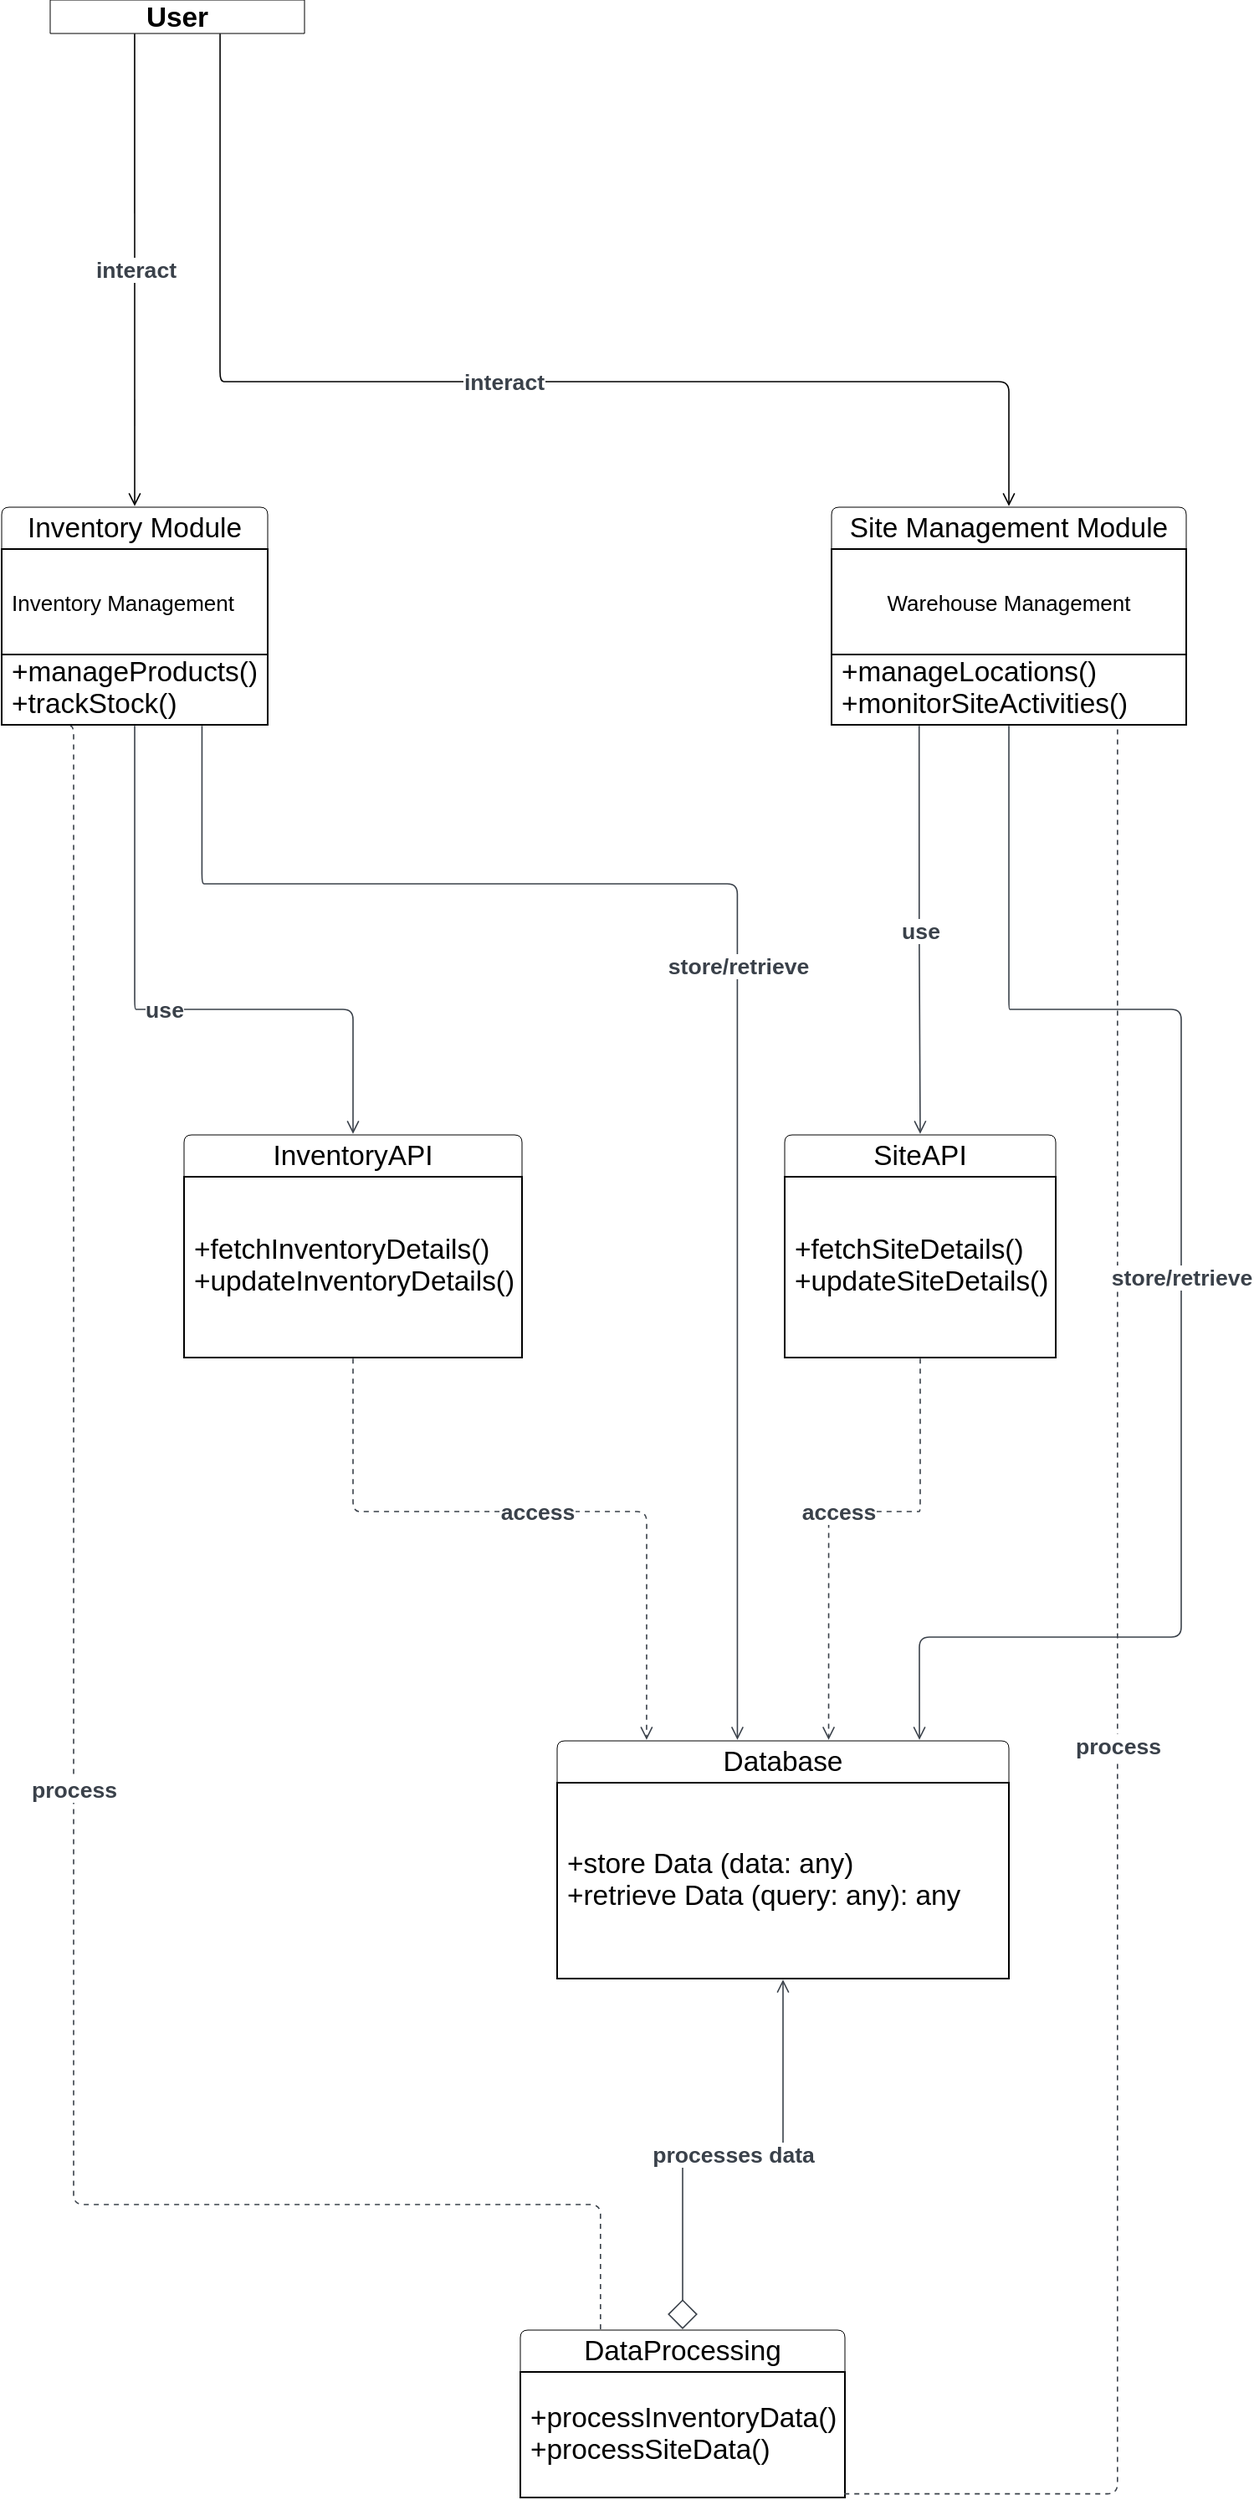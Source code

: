 <mxfile version="26.0.6">
  <diagram name="Page-1" id="_Mx9L74P1TqhOMbyEyTF">
    <mxGraphModel dx="1906" dy="1653" grid="1" gridSize="10" guides="1" tooltips="1" connect="1" arrows="1" fold="1" page="1" pageScale="1" pageWidth="850" pageHeight="1100" background="none" math="0" shadow="0">
      <root>
        <mxCell id="0" />
        <mxCell id="1" parent="0" />
        <mxCell id="BrvUMdT3Bba3vBlwz_pk-45" value="&lt;b&gt;User&lt;/b&gt;" style="html=1;overflow=block;blockSpacing=1;swimlane;childLayout=stackLayout;horizontal=1;horizontalStack=0;resizeParent=1;resizeParentMax=0;resizeLast=0;collapsible=0;fontStyle=0;marginBottom=0;swimlaneFillColor=none;startSize=25;whiteSpace=wrap;fontSize=16.7;spacing=0;rounded=1;absoluteArcSize=1;arcSize=9;strokeWidth=NaN;labelBackgroundColor=none;verticalAlign=middle;strokeColor=default;" vertex="1" parent="1">
          <mxGeometry x="-591" y="-1020" width="152" height="20" as="geometry" />
        </mxCell>
        <mxCell id="BrvUMdT3Bba3vBlwz_pk-49" value="Inventory Module" style="html=1;overflow=block;blockSpacing=1;swimlane;childLayout=stackLayout;horizontal=1;horizontalStack=0;resizeParent=1;resizeParentMax=0;resizeLast=0;collapsible=0;fontStyle=0;marginBottom=0;swimlaneFillColor=#unset;startSize=25;whiteSpace=wrap;fontSize=16.7;spacing=0;rounded=1;absoluteArcSize=1;arcSize=9;strokeWidth=NaN;" vertex="1" parent="1">
          <mxGeometry x="-620" y="-717" width="159" height="130" as="geometry" />
        </mxCell>
        <mxCell id="BrvUMdT3Bba3vBlwz_pk-50" value="Inventory Management" style="part=1;html=1;resizeHeight=0;verticalAlign=middle;spacingLeft=4;spacingRight=4;overflow=hidden;rotatable=0;points=[[0,0.5],[1,0.5]];portConstraint=eastwest;swimlaneFillColor=#unset;whiteSpace=wrap;fontSize=13;align=left;" vertex="1" parent="BrvUMdT3Bba3vBlwz_pk-49">
          <mxGeometry y="25" width="159" height="63" as="geometry" />
        </mxCell>
        <mxCell id="BrvUMdT3Bba3vBlwz_pk-52" value="&lt;div style=&quot;display: flex; justify-content: flex-start; text-align: left; align-items: baseline; font-size: 0; line-height: 1.25;margin-top: -2px;&quot;&gt;&lt;span&gt;&lt;span style=&quot;font-size:16.7px;&quot;&gt;+manageProducts()&#xa;&lt;/span&gt;&lt;/span&gt;&lt;/div&gt;&lt;div style=&quot;display: flex; justify-content: flex-start; text-align: left; align-items: baseline; font-size: 0; line-height: 1.25;margin-top: -2px;&quot;&gt;&lt;span&gt;&lt;span style=&quot;font-size:16.7px;&quot;&gt;+trackStock()&lt;/span&gt;&lt;/span&gt;&lt;/div&gt;" style="part=1;html=1;resizeHeight=0;verticalAlign=middle;spacingLeft=4;spacingRight=4;overflow=hidden;rotatable=0;points=[[0,0.5],[1,0.5]];portConstraint=eastwest;swimlaneFillColor=#unset;whiteSpace=wrap;fontSize=16.7;align=left;" vertex="1" parent="BrvUMdT3Bba3vBlwz_pk-49">
          <mxGeometry y="88" width="159" height="42" as="geometry" />
        </mxCell>
        <mxCell id="BrvUMdT3Bba3vBlwz_pk-53" value="Site Management Module" style="html=1;overflow=block;blockSpacing=1;swimlane;childLayout=stackLayout;horizontal=1;horizontalStack=0;resizeParent=1;resizeParentMax=0;resizeLast=0;collapsible=0;fontStyle=0;marginBottom=0;swimlaneFillColor=#unset;startSize=25;whiteSpace=wrap;fontSize=16.7;spacing=0;rounded=1;absoluteArcSize=1;arcSize=9;strokeWidth=NaN;" vertex="1" parent="1">
          <mxGeometry x="-124" y="-717" width="212" height="130" as="geometry" />
        </mxCell>
        <mxCell id="BrvUMdT3Bba3vBlwz_pk-54" value="Warehouse Management" style="part=1;html=1;resizeHeight=0;verticalAlign=middle;spacingLeft=4;spacingRight=4;overflow=hidden;rotatable=0;points=[[0,0.5],[1,0.5]];portConstraint=eastwest;swimlaneFillColor=#unset;whiteSpace=wrap;fontSize=13;align=center;" vertex="1" parent="BrvUMdT3Bba3vBlwz_pk-53">
          <mxGeometry y="25" width="212" height="63" as="geometry" />
        </mxCell>
        <mxCell id="BrvUMdT3Bba3vBlwz_pk-56" value="&lt;div style=&quot;display: flex; justify-content: flex-start; text-align: left; align-items: baseline; font-size: 0; line-height: 1.25;margin-top: -2px;&quot;&gt;&lt;span&gt;&lt;span style=&quot;font-size:16.7px;&quot;&gt;+manageLocations()&#xa;&lt;/span&gt;&lt;/span&gt;&lt;/div&gt;&lt;div style=&quot;display: flex; justify-content: flex-start; text-align: left; align-items: baseline; font-size: 0; line-height: 1.25;margin-top: -2px;&quot;&gt;&lt;span&gt;&lt;span style=&quot;font-size:16.7px;&quot;&gt;+monitorSiteActivities()&lt;/span&gt;&lt;/span&gt;&lt;/div&gt;" style="part=1;html=1;resizeHeight=0;verticalAlign=middle;spacingLeft=4;spacingRight=4;overflow=hidden;rotatable=0;points=[[0,0.5],[1,0.5]];portConstraint=eastwest;swimlaneFillColor=#unset;whiteSpace=wrap;fontSize=16.7;align=left;" vertex="1" parent="BrvUMdT3Bba3vBlwz_pk-53">
          <mxGeometry y="88" width="212" height="42" as="geometry" />
        </mxCell>
        <mxCell id="BrvUMdT3Bba3vBlwz_pk-57" value="&lt;font style=&quot;color: rgb(0, 0, 0);&quot;&gt;Database&lt;/font&gt;" style="html=1;overflow=block;blockSpacing=1;swimlane;childLayout=stackLayout;horizontal=1;horizontalStack=0;resizeParent=1;resizeParentMax=0;resizeLast=0;collapsible=0;fontStyle=0;marginBottom=0;swimlaneFillColor=#unset;startSize=25;whiteSpace=wrap;fontSize=16.7;spacing=0;rounded=1;absoluteArcSize=1;arcSize=9;strokeWidth=NaN;" vertex="1" parent="1">
          <mxGeometry x="-288" y="20" width="270" height="142" as="geometry" />
        </mxCell>
        <mxCell id="BrvUMdT3Bba3vBlwz_pk-60" value="&lt;div style=&quot;display: flex; justify-content: flex-start; text-align: left; align-items: baseline; font-size: 0; line-height: 1.25;margin-top: -2px;&quot;&gt;&lt;span&gt;&lt;span style=&quot;font-size:16.7px;&quot;&gt;+store Data (data: any)&lt;br&gt;&lt;/span&gt;&lt;/span&gt;&lt;/div&gt;&lt;div style=&quot;display: flex; justify-content: flex-start; text-align: left; align-items: baseline; font-size: 0; line-height: 1.25;margin-top: -2px;&quot;&gt;&lt;span&gt;&lt;span style=&quot;font-size:16.7px;&quot;&gt;+retrieve Data (query: any): any&lt;/span&gt;&lt;/span&gt;&lt;/div&gt;" style="part=1;html=1;resizeHeight=0;verticalAlign=middle;spacingLeft=4;spacingRight=4;overflow=hidden;rotatable=0;points=[[0,0.5],[1,0.5]];portConstraint=eastwest;swimlaneFillColor=#unset;whiteSpace=wrap;fontSize=16.7;align=left;" vertex="1" parent="BrvUMdT3Bba3vBlwz_pk-57">
          <mxGeometry y="25" width="270" height="117" as="geometry" />
        </mxCell>
        <mxCell id="BrvUMdT3Bba3vBlwz_pk-61" value="DataProcessing" style="html=1;overflow=block;blockSpacing=1;swimlane;childLayout=stackLayout;horizontal=1;horizontalStack=0;resizeParent=1;resizeParentMax=0;resizeLast=0;collapsible=0;fontStyle=0;marginBottom=0;swimlaneFillColor=#unset;startSize=25;whiteSpace=wrap;fontSize=16.7;spacing=0;rounded=1;absoluteArcSize=1;arcSize=9;strokeWidth=NaN;" vertex="1" parent="1">
          <mxGeometry x="-310" y="372" width="194" height="100" as="geometry" />
        </mxCell>
        <mxCell id="BrvUMdT3Bba3vBlwz_pk-64" value="&lt;div style=&quot;display: flex; justify-content: flex-start; text-align: left; align-items: baseline; font-size: 0; line-height: 1.25;margin-top: -2px;&quot;&gt;&lt;span&gt;&lt;span style=&quot;font-size:16.7px;&quot;&gt;+processInventoryData()&#xa;&lt;/span&gt;&lt;/span&gt;&lt;/div&gt;&lt;div style=&quot;display: flex; justify-content: flex-start; text-align: left; align-items: baseline; font-size: 0; line-height: 1.25;margin-top: -2px;&quot;&gt;&lt;span&gt;&lt;span style=&quot;font-size:16.7px;&quot;&gt;+processSiteData()&lt;/span&gt;&lt;/span&gt;&lt;/div&gt;" style="part=1;html=1;resizeHeight=0;verticalAlign=middle;spacingLeft=4;spacingRight=4;overflow=hidden;rotatable=0;points=[[0,0.5],[1,0.5]];portConstraint=eastwest;swimlaneFillColor=#unset;whiteSpace=wrap;fontSize=16.7;align=left;" vertex="1" parent="BrvUMdT3Bba3vBlwz_pk-61">
          <mxGeometry y="25" width="194" height="75" as="geometry" />
        </mxCell>
        <mxCell id="BrvUMdT3Bba3vBlwz_pk-91" value="" style="html=1;jettySize=18;whiteSpace=wrap;fontSize=13;strokeColor=#3a414a;strokeOpacity=100;dashed=1;fixDash=1;strokeWidth=0.8;rounded=1;arcSize=12;edgeStyle=orthogonalEdgeStyle;startArrow=none;endArrow=none;entryX=0.811;entryY=0.999;entryPerimeter=0;lucidId=7zeLjfz~3mZK;fontColor=light-dark(#ffffff, #ededed);entryDx=0;entryDy=0;exitX=0.998;exitY=0.971;exitDx=0;exitDy=0;exitPerimeter=0;" edge="1" parent="BrvUMdT3Bba3vBlwz_pk-61" source="BrvUMdT3Bba3vBlwz_pk-64">
          <mxGeometry width="100" height="100" relative="1" as="geometry">
            <Array as="points">
              <mxPoint x="357" y="98" />
            </Array>
            <mxPoint x="200" y="98" as="sourcePoint" />
            <mxPoint x="356.932" y="-959.002" as="targetPoint" />
          </mxGeometry>
        </mxCell>
        <mxCell id="BrvUMdT3Bba3vBlwz_pk-92" value="process" style="text;html=1;resizable=0;labelBackgroundColor=default;align=center;verticalAlign=middle;fontStyle=1;fontColor=#3a414a;fontSize=13.3;" vertex="1" parent="BrvUMdT3Bba3vBlwz_pk-91">
          <mxGeometry relative="1" as="geometry" />
        </mxCell>
        <mxCell id="BrvUMdT3Bba3vBlwz_pk-65" value="InventoryAPI" style="html=1;overflow=block;blockSpacing=1;swimlane;childLayout=stackLayout;horizontal=1;horizontalStack=0;resizeParent=1;resizeParentMax=0;resizeLast=0;collapsible=0;fontStyle=0;marginBottom=0;swimlaneFillColor=#unset;startSize=25;whiteSpace=wrap;fontSize=16.7;spacing=0;rounded=1;absoluteArcSize=1;arcSize=9;strokeWidth=NaN;" vertex="1" parent="1">
          <mxGeometry x="-511" y="-342" width="202" height="133" as="geometry" />
        </mxCell>
        <mxCell id="BrvUMdT3Bba3vBlwz_pk-68" value="&lt;div style=&quot;display: flex; justify-content: flex-start; text-align: left; align-items: baseline; font-size: 0; line-height: 1.25;margin-top: -2px;&quot;&gt;&lt;span&gt;&lt;span style=&quot;font-size:16.7px;&quot;&gt;+fetchInventoryDetails()&#xa;&lt;/span&gt;&lt;/span&gt;&lt;/div&gt;&lt;div style=&quot;display: flex; justify-content: flex-start; text-align: left; align-items: baseline; font-size: 0; line-height: 1.25;margin-top: -2px;&quot;&gt;&lt;span&gt;&lt;span style=&quot;font-size:16.7px;&quot;&gt;+updateInventoryDetails()&lt;/span&gt;&lt;/span&gt;&lt;/div&gt;" style="part=1;html=1;resizeHeight=0;verticalAlign=middle;spacingLeft=4;spacingRight=4;overflow=hidden;rotatable=0;points=[[0,0.5],[1,0.5]];portConstraint=eastwest;swimlaneFillColor=#unset;whiteSpace=wrap;fontSize=16.7;align=left;" vertex="1" parent="BrvUMdT3Bba3vBlwz_pk-65">
          <mxGeometry y="25" width="202" height="108" as="geometry" />
        </mxCell>
        <mxCell id="BrvUMdT3Bba3vBlwz_pk-69" value="SiteAPI" style="html=1;overflow=block;blockSpacing=1;swimlane;childLayout=stackLayout;horizontal=1;horizontalStack=0;resizeParent=1;resizeParentMax=0;resizeLast=0;collapsible=0;fontStyle=0;marginBottom=0;swimlaneFillColor=#unset;startSize=25;whiteSpace=wrap;fontSize=16.7;spacing=0;rounded=1;absoluteArcSize=1;arcSize=9;strokeWidth=NaN;" vertex="1" parent="1">
          <mxGeometry x="-152" y="-342" width="162" height="133" as="geometry" />
        </mxCell>
        <mxCell id="BrvUMdT3Bba3vBlwz_pk-72" value="&lt;div style=&quot;display: flex; justify-content: flex-start; text-align: left; align-items: baseline; font-size: 0; line-height: 1.25;margin-top: -2px;&quot;&gt;&lt;span&gt;&lt;span style=&quot;font-size:16.7px;&quot;&gt;+fetchSiteDetails()&#xa;&lt;/span&gt;&lt;/span&gt;&lt;/div&gt;&lt;div style=&quot;display: flex; justify-content: flex-start; text-align: left; align-items: baseline; font-size: 0; line-height: 1.25;margin-top: -2px;&quot;&gt;&lt;span&gt;&lt;span style=&quot;font-size:16.7px;&quot;&gt;+updateSiteDetails()&lt;/span&gt;&lt;/span&gt;&lt;/div&gt;" style="part=1;html=1;resizeHeight=0;verticalAlign=middle;spacingLeft=4;spacingRight=4;overflow=hidden;rotatable=0;points=[[0,0.5],[1,0.5]];portConstraint=eastwest;swimlaneFillColor=#unset;whiteSpace=wrap;fontSize=16.7;align=left;" vertex="1" parent="BrvUMdT3Bba3vBlwz_pk-69">
          <mxGeometry y="25" width="162" height="108" as="geometry" />
        </mxCell>
        <mxCell id="BrvUMdT3Bba3vBlwz_pk-73" value="" style="html=1;jettySize=18;whiteSpace=wrap;overflow=block;blockSpacing=1;fontSize=13;strokeColor=default;strokeOpacity=100;strokeWidth=0.8;rounded=1;arcSize=12;edgeStyle=orthogonalEdgeStyle;startArrow=none;endArrow=open;exitX=0.332;exitY=1.005;exitPerimeter=0;entryX=0.5;entryY=-0.005;entryPerimeter=0;lucidId=7zeLHfErgUxQ;" edge="1" parent="1" source="BrvUMdT3Bba3vBlwz_pk-45" target="BrvUMdT3Bba3vBlwz_pk-49">
          <mxGeometry width="100" height="100" relative="1" as="geometry">
            <Array as="points" />
          </mxGeometry>
        </mxCell>
        <mxCell id="BrvUMdT3Bba3vBlwz_pk-74" value="interact" style="text;html=1;resizable=0;labelBackgroundColor=default;align=center;verticalAlign=middle;fontStyle=1;fontColor=#3a414a;fontSize=13.3;" vertex="1" parent="BrvUMdT3Bba3vBlwz_pk-73">
          <mxGeometry relative="1" as="geometry" />
        </mxCell>
        <mxCell id="BrvUMdT3Bba3vBlwz_pk-75" value="" style="html=1;jettySize=18;whiteSpace=wrap;fontSize=13;strokeColor=default;strokeOpacity=100;strokeWidth=0.8;rounded=1;arcSize=12;edgeStyle=orthogonalEdgeStyle;startArrow=none;endArrow=open;exitX=0.668;exitY=1.005;exitPerimeter=0;entryX=0.5;entryY=-0.005;entryPerimeter=0;lucidId=7zeLA3QKIrLA;" edge="1" parent="1" source="BrvUMdT3Bba3vBlwz_pk-45" target="BrvUMdT3Bba3vBlwz_pk-53">
          <mxGeometry width="100" height="100" relative="1" as="geometry">
            <Array as="points">
              <mxPoint x="-485" y="-792" />
              <mxPoint x="-23" y="-792" />
            </Array>
          </mxGeometry>
        </mxCell>
        <mxCell id="BrvUMdT3Bba3vBlwz_pk-76" value="interact" style="text;html=1;resizable=0;labelBackgroundColor=default;align=center;verticalAlign=middle;fontStyle=1;fontColor=#3a414a;fontSize=13.3;" vertex="1" parent="BrvUMdT3Bba3vBlwz_pk-75">
          <mxGeometry relative="1" as="geometry" />
        </mxCell>
        <mxCell id="BrvUMdT3Bba3vBlwz_pk-77" value="" style="html=1;jettySize=18;whiteSpace=wrap;fontSize=13;strokeColor=#3a414a;strokeOpacity=100;strokeWidth=0.8;rounded=1;arcSize=12;edgeStyle=orthogonalEdgeStyle;startArrow=none;endArrow=open;exitX=0.5;exitY=1.005;exitPerimeter=0;entryX=0.5;entryY=-0.005;entryPerimeter=0;lucidId=7zeLvJ1MAAIl;" edge="1" parent="1" source="BrvUMdT3Bba3vBlwz_pk-49" target="BrvUMdT3Bba3vBlwz_pk-65">
          <mxGeometry width="100" height="100" relative="1" as="geometry">
            <Array as="points">
              <mxPoint x="-539" y="-417" />
              <mxPoint x="-405" y="-417" />
            </Array>
          </mxGeometry>
        </mxCell>
        <mxCell id="BrvUMdT3Bba3vBlwz_pk-78" value="use" style="text;html=1;resizable=0;labelBackgroundColor=default;align=center;verticalAlign=middle;fontStyle=1;fontColor=#3a414a;fontSize=13.3;" vertex="1" parent="BrvUMdT3Bba3vBlwz_pk-77">
          <mxGeometry relative="1" as="geometry" />
        </mxCell>
        <mxCell id="BrvUMdT3Bba3vBlwz_pk-79" value="" style="html=1;jettySize=18;whiteSpace=wrap;fontSize=13;strokeColor=#3a414a;strokeOpacity=100;strokeWidth=0.8;rounded=1;arcSize=12;edgeStyle=orthogonalEdgeStyle;startArrow=none;endArrow=open;exitX=0.247;exitY=1.005;exitPerimeter=0;entryX=0.5;entryY=-0.005;entryPerimeter=0;lucidId=7zeLTVhfUVep;" edge="1" parent="1" source="BrvUMdT3Bba3vBlwz_pk-53" target="BrvUMdT3Bba3vBlwz_pk-69">
          <mxGeometry width="100" height="100" relative="1" as="geometry">
            <Array as="points" />
          </mxGeometry>
        </mxCell>
        <mxCell id="BrvUMdT3Bba3vBlwz_pk-80" value="use" style="text;html=1;resizable=0;labelBackgroundColor=default;align=center;verticalAlign=middle;fontStyle=1;fontColor=#3a414a;fontSize=13.3;" vertex="1" parent="BrvUMdT3Bba3vBlwz_pk-79">
          <mxGeometry relative="1" as="geometry" />
        </mxCell>
        <mxCell id="BrvUMdT3Bba3vBlwz_pk-81" value="" style="html=1;jettySize=18;whiteSpace=wrap;fontSize=13;strokeColor=#3a414a;strokeOpacity=100;strokeWidth=0.8;rounded=1;arcSize=12;edgeStyle=orthogonalEdgeStyle;startArrow=none;endArrow=open;exitX=0.753;exitY=1.005;exitPerimeter=0;entryX=0.399;entryY=-0.004;entryPerimeter=0;lucidId=7zeLNhkvTESH;" edge="1" parent="1" source="BrvUMdT3Bba3vBlwz_pk-49" target="BrvUMdT3Bba3vBlwz_pk-57">
          <mxGeometry width="100" height="100" relative="1" as="geometry">
            <Array as="points">
              <mxPoint x="-498" y="-492" />
              <mxPoint x="-231" y="-492" />
            </Array>
          </mxGeometry>
        </mxCell>
        <mxCell id="BrvUMdT3Bba3vBlwz_pk-82" value="store/retrieve" style="text;html=1;resizable=0;labelBackgroundColor=default;align=center;verticalAlign=middle;fontStyle=1;fontColor=#3a414a;fontSize=13.3;" vertex="1" parent="BrvUMdT3Bba3vBlwz_pk-81">
          <mxGeometry relative="1" as="geometry" />
        </mxCell>
        <mxCell id="BrvUMdT3Bba3vBlwz_pk-83" value="" style="html=1;jettySize=18;whiteSpace=wrap;fontSize=13;strokeColor=#3a414a;strokeOpacity=100;strokeWidth=0.8;rounded=1;arcSize=12;edgeStyle=orthogonalEdgeStyle;startArrow=none;endArrow=open;exitX=0.5;exitY=1.005;exitPerimeter=0;entryX=0.802;entryY=-0.004;entryPerimeter=0;lucidId=7zeLQwXUn3D4;" edge="1" parent="1" source="BrvUMdT3Bba3vBlwz_pk-53" target="BrvUMdT3Bba3vBlwz_pk-57">
          <mxGeometry width="100" height="100" relative="1" as="geometry">
            <Array as="points">
              <mxPoint x="-17" y="-417" />
              <mxPoint x="85" y="-417" />
              <mxPoint x="85" y="-42" />
              <mxPoint x="-160" y="-42" />
            </Array>
          </mxGeometry>
        </mxCell>
        <mxCell id="BrvUMdT3Bba3vBlwz_pk-84" value="store/retrieve" style="text;html=1;resizable=0;labelBackgroundColor=default;align=center;verticalAlign=middle;fontStyle=1;fontColor=#3a414a;fontSize=13.3;" vertex="1" parent="BrvUMdT3Bba3vBlwz_pk-83">
          <mxGeometry relative="1" as="geometry" />
        </mxCell>
        <mxCell id="BrvUMdT3Bba3vBlwz_pk-85" value="" style="html=1;jettySize=18;whiteSpace=wrap;fontSize=13;strokeColor=#3a414a;strokeOpacity=100;dashed=1;fixDash=1;strokeWidth=0.8;rounded=1;arcSize=12;edgeStyle=orthogonalEdgeStyle;startArrow=none;endArrow=open;exitX=0.5;exitY=1.005;exitPerimeter=0;entryX=0.198;entryY=-0.004;entryPerimeter=0;lucidId=7zeL5gevFdC6;" edge="1" parent="1" source="BrvUMdT3Bba3vBlwz_pk-65" target="BrvUMdT3Bba3vBlwz_pk-57">
          <mxGeometry width="100" height="100" relative="1" as="geometry">
            <Array as="points">
              <mxPoint x="-402" y="-117" />
              <mxPoint x="-262" y="-117" />
            </Array>
          </mxGeometry>
        </mxCell>
        <mxCell id="BrvUMdT3Bba3vBlwz_pk-86" value="access" style="text;html=1;resizable=0;labelBackgroundColor=default;align=center;verticalAlign=middle;fontStyle=1;fontColor=#3a414a;fontSize=13.3;" vertex="1" parent="BrvUMdT3Bba3vBlwz_pk-85">
          <mxGeometry relative="1" as="geometry" />
        </mxCell>
        <mxCell id="BrvUMdT3Bba3vBlwz_pk-87" value="" style="html=1;jettySize=18;whiteSpace=wrap;fontSize=13;strokeColor=#3a414a;strokeOpacity=100;dashed=1;fixDash=1;strokeWidth=0.8;rounded=1;arcSize=12;edgeStyle=orthogonalEdgeStyle;startArrow=none;endArrow=open;exitX=0.5;exitY=1.005;exitPerimeter=0;entryX=0.601;entryY=-0.004;entryPerimeter=0;lucidId=7zeLAutSTpFC;" edge="1" parent="1" source="BrvUMdT3Bba3vBlwz_pk-69" target="BrvUMdT3Bba3vBlwz_pk-57">
          <mxGeometry width="100" height="100" relative="1" as="geometry">
            <Array as="points">
              <mxPoint x="-72" y="-117" />
              <mxPoint x="-194" y="-117" />
            </Array>
          </mxGeometry>
        </mxCell>
        <mxCell id="BrvUMdT3Bba3vBlwz_pk-88" value="access" style="text;html=1;resizable=0;labelBackgroundColor=default;align=center;verticalAlign=middle;fontStyle=1;fontColor=#3a414a;fontSize=13.3;" vertex="1" parent="BrvUMdT3Bba3vBlwz_pk-87">
          <mxGeometry relative="1" as="geometry" />
        </mxCell>
        <mxCell id="BrvUMdT3Bba3vBlwz_pk-89" value="" style="html=1;jettySize=18;whiteSpace=wrap;fontSize=13;strokeColor=#3a414a;strokeOpacity=100;dashed=1;fixDash=1;strokeWidth=0.8;rounded=1;arcSize=12;edgeStyle=orthogonalEdgeStyle;startArrow=none;endArrow=none;exitX=0.247;exitY=-0.005;exitPerimeter=0;entryX=0.247;entryY=1.005;entryPerimeter=0;lucidId=7zeL49J6ueDb;" edge="1" parent="1" source="BrvUMdT3Bba3vBlwz_pk-61" target="BrvUMdT3Bba3vBlwz_pk-49">
          <mxGeometry width="100" height="100" relative="1" as="geometry">
            <Array as="points">
              <mxPoint x="-263" y="297" />
              <mxPoint x="-577" y="297" />
            </Array>
          </mxGeometry>
        </mxCell>
        <mxCell id="BrvUMdT3Bba3vBlwz_pk-90" value="process" style="text;html=1;resizable=0;labelBackgroundColor=default;align=center;verticalAlign=middle;fontStyle=1;fontColor=#3a414a;fontSize=13.3;" vertex="1" parent="BrvUMdT3Bba3vBlwz_pk-89">
          <mxGeometry relative="1" as="geometry" />
        </mxCell>
        <mxCell id="BrvUMdT3Bba3vBlwz_pk-93" value="" style="html=1;jettySize=18;whiteSpace=wrap;fontSize=13;strokeColor=#3a414a;strokeOpacity=100;strokeWidth=0.8;rounded=1;arcSize=12;edgeStyle=orthogonalEdgeStyle;startArrow=open;endArrow=diamond;endFill=0;endSize=16;exitX=0.5;exitY=1.004;exitPerimeter=0;entryX=0.5;entryY=-0.005;entryPerimeter=0;lucidId=7zeLqlp~gdWx;" edge="1" parent="1" source="BrvUMdT3Bba3vBlwz_pk-57" target="BrvUMdT3Bba3vBlwz_pk-61">
          <mxGeometry width="100" height="100" relative="1" as="geometry">
            <Array as="points" />
          </mxGeometry>
        </mxCell>
        <mxCell id="BrvUMdT3Bba3vBlwz_pk-94" value="processes data" style="text;html=1;resizable=0;labelBackgroundColor=default;align=center;verticalAlign=middle;fontStyle=1;fontColor=#3a414a;fontSize=13.3;" vertex="1" parent="BrvUMdT3Bba3vBlwz_pk-93">
          <mxGeometry relative="1" as="geometry" />
        </mxCell>
      </root>
    </mxGraphModel>
  </diagram>
</mxfile>
